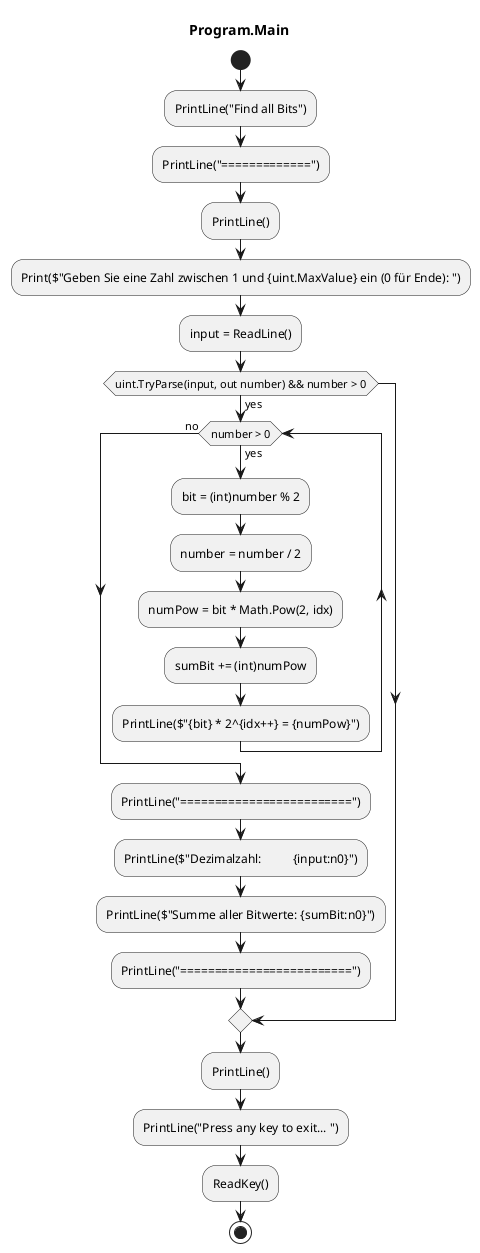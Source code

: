 @startuml Program.Main
title Program.Main
start
:PrintLine("Find all Bits");
:PrintLine("=============");
:PrintLine();
:Print($"Geben Sie eine Zahl zwischen 1 und {uint.MaxValue} ein (0 für Ende): ");
:input = ReadLine();
if (uint.TryParse(input, out number) && number > 0) then (yes)
    while (number > 0) is (yes)
        :bit = (int)number % 2;
        :number = number / 2;
        :numPow = bit * Math.Pow(2, idx);
        :sumBit += (int)numPow;
        :PrintLine($"{bit} * 2^{idx++} = {numPow}");
    endwhile (no)
    :PrintLine("=========================");
    :PrintLine($"Dezimalzahl:          {input:n0}");
    :PrintLine($"Summe aller Bitwerte: {sumBit:n0}");
    :PrintLine("=========================");
endif
:PrintLine();
:PrintLine("Press any key to exit... ");
:ReadKey();
stop
@enduml
